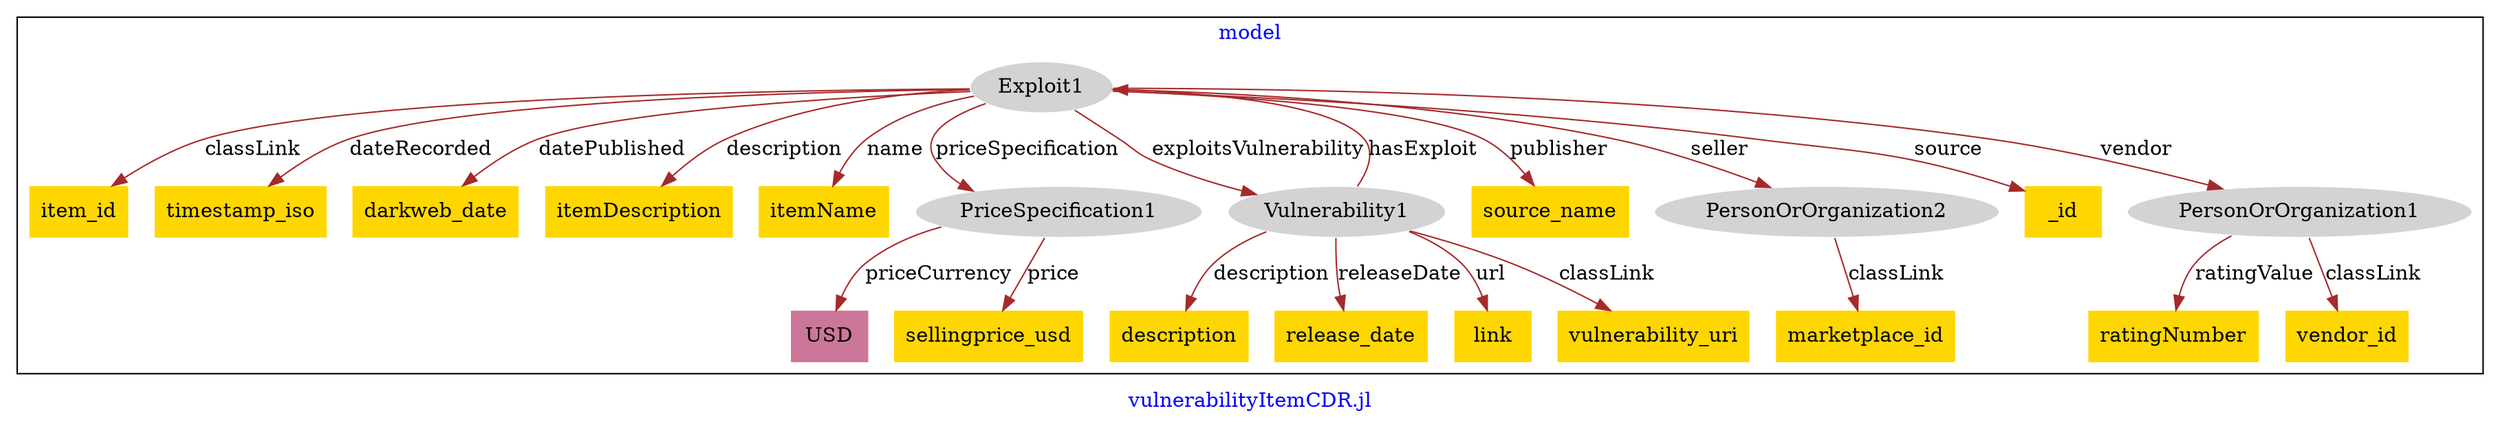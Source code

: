 digraph n0 {
fontcolor="blue"
remincross="true"
label="vulnerabilityItemCDR.jl"
subgraph cluster {
label="model"
n2[style="filled",color="white",fillcolor="lightgray",label="Exploit1"];
n3[shape="plaintext",style="filled",fillcolor="gold",label="item_id"];
n4[shape="plaintext",style="filled",fillcolor="gold",label="timestamp_iso"];
n5[style="filled",color="white",fillcolor="lightgray",label="Vulnerability1"];
n6[shape="plaintext",style="filled",fillcolor="gold",label="darkweb_date"];
n7[shape="plaintext",style="filled",fillcolor="gold",label="itemDescription"];
n8[shape="plaintext",style="filled",fillcolor="gold",label="itemName"];
n9[style="filled",color="white",fillcolor="lightgray",label="PriceSpecification1"];
n10[shape="plaintext",style="filled",fillcolor="gold",label="source_name"];
n11[style="filled",color="white",fillcolor="lightgray",label="PersonOrOrganization2"];
n12[shape="plaintext",style="filled",fillcolor="gold",label="_id"];
n13[style="filled",color="white",fillcolor="lightgray",label="PersonOrOrganization1"];
n14[shape="plaintext",style="filled",fillcolor="gold",label="vendor_id"];
n15[shape="plaintext",style="filled",fillcolor="gold",label="ratingNumber"];
n16[shape="plaintext",style="filled",fillcolor="gold",label="marketplace_id"];
n17[shape="plaintext",style="filled",fillcolor="gold",label="vulnerability_uri"];
n18[shape="plaintext",style="filled",fillcolor="gold",label="description"];
n19[shape="plaintext",style="filled",fillcolor="gold",label="release_date"];
n20[shape="plaintext",style="filled",fillcolor="gold",label="link"];
n21[shape="plaintext",style="filled",fillcolor="gold",label="sellingprice_usd"];
n22[shape="plaintext",style="filled",fillcolor="#CC7799",label="USD"];
}
n2 -> n3[color="brown",fontcolor="black",label="classLink"]
n2 -> n4[color="brown",fontcolor="black",label="dateRecorded"]
n2 -> n5[color="brown",fontcolor="black",label="exploitsVulnerability"]
n2 -> n6[color="brown",fontcolor="black",label="datePublished"]
n2 -> n7[color="brown",fontcolor="black",label="description"]
n2 -> n8[color="brown",fontcolor="black",label="name"]
n2 -> n9[color="brown",fontcolor="black",label="priceSpecification"]
n2 -> n10[color="brown",fontcolor="black",label="publisher"]
n2 -> n11[color="brown",fontcolor="black",label="seller"]
n2 -> n12[color="brown",fontcolor="black",label="source"]
n2 -> n13[color="brown",fontcolor="black",label="vendor"]
n13 -> n14[color="brown",fontcolor="black",label="classLink"]
n13 -> n15[color="brown",fontcolor="black",label="ratingValue"]
n11 -> n16[color="brown",fontcolor="black",label="classLink"]
n5 -> n17[color="brown",fontcolor="black",label="classLink"]
n5 -> n18[color="brown",fontcolor="black",label="description"]
n5 -> n19[color="brown",fontcolor="black",label="releaseDate"]
n5 -> n20[color="brown",fontcolor="black",label="url"]
n9 -> n21[color="brown",fontcolor="black",label="price"]
n9 -> n22[color="brown",fontcolor="black",label="priceCurrency"]
n5 -> n2[color="brown",fontcolor="black",label="hasExploit"]
}
